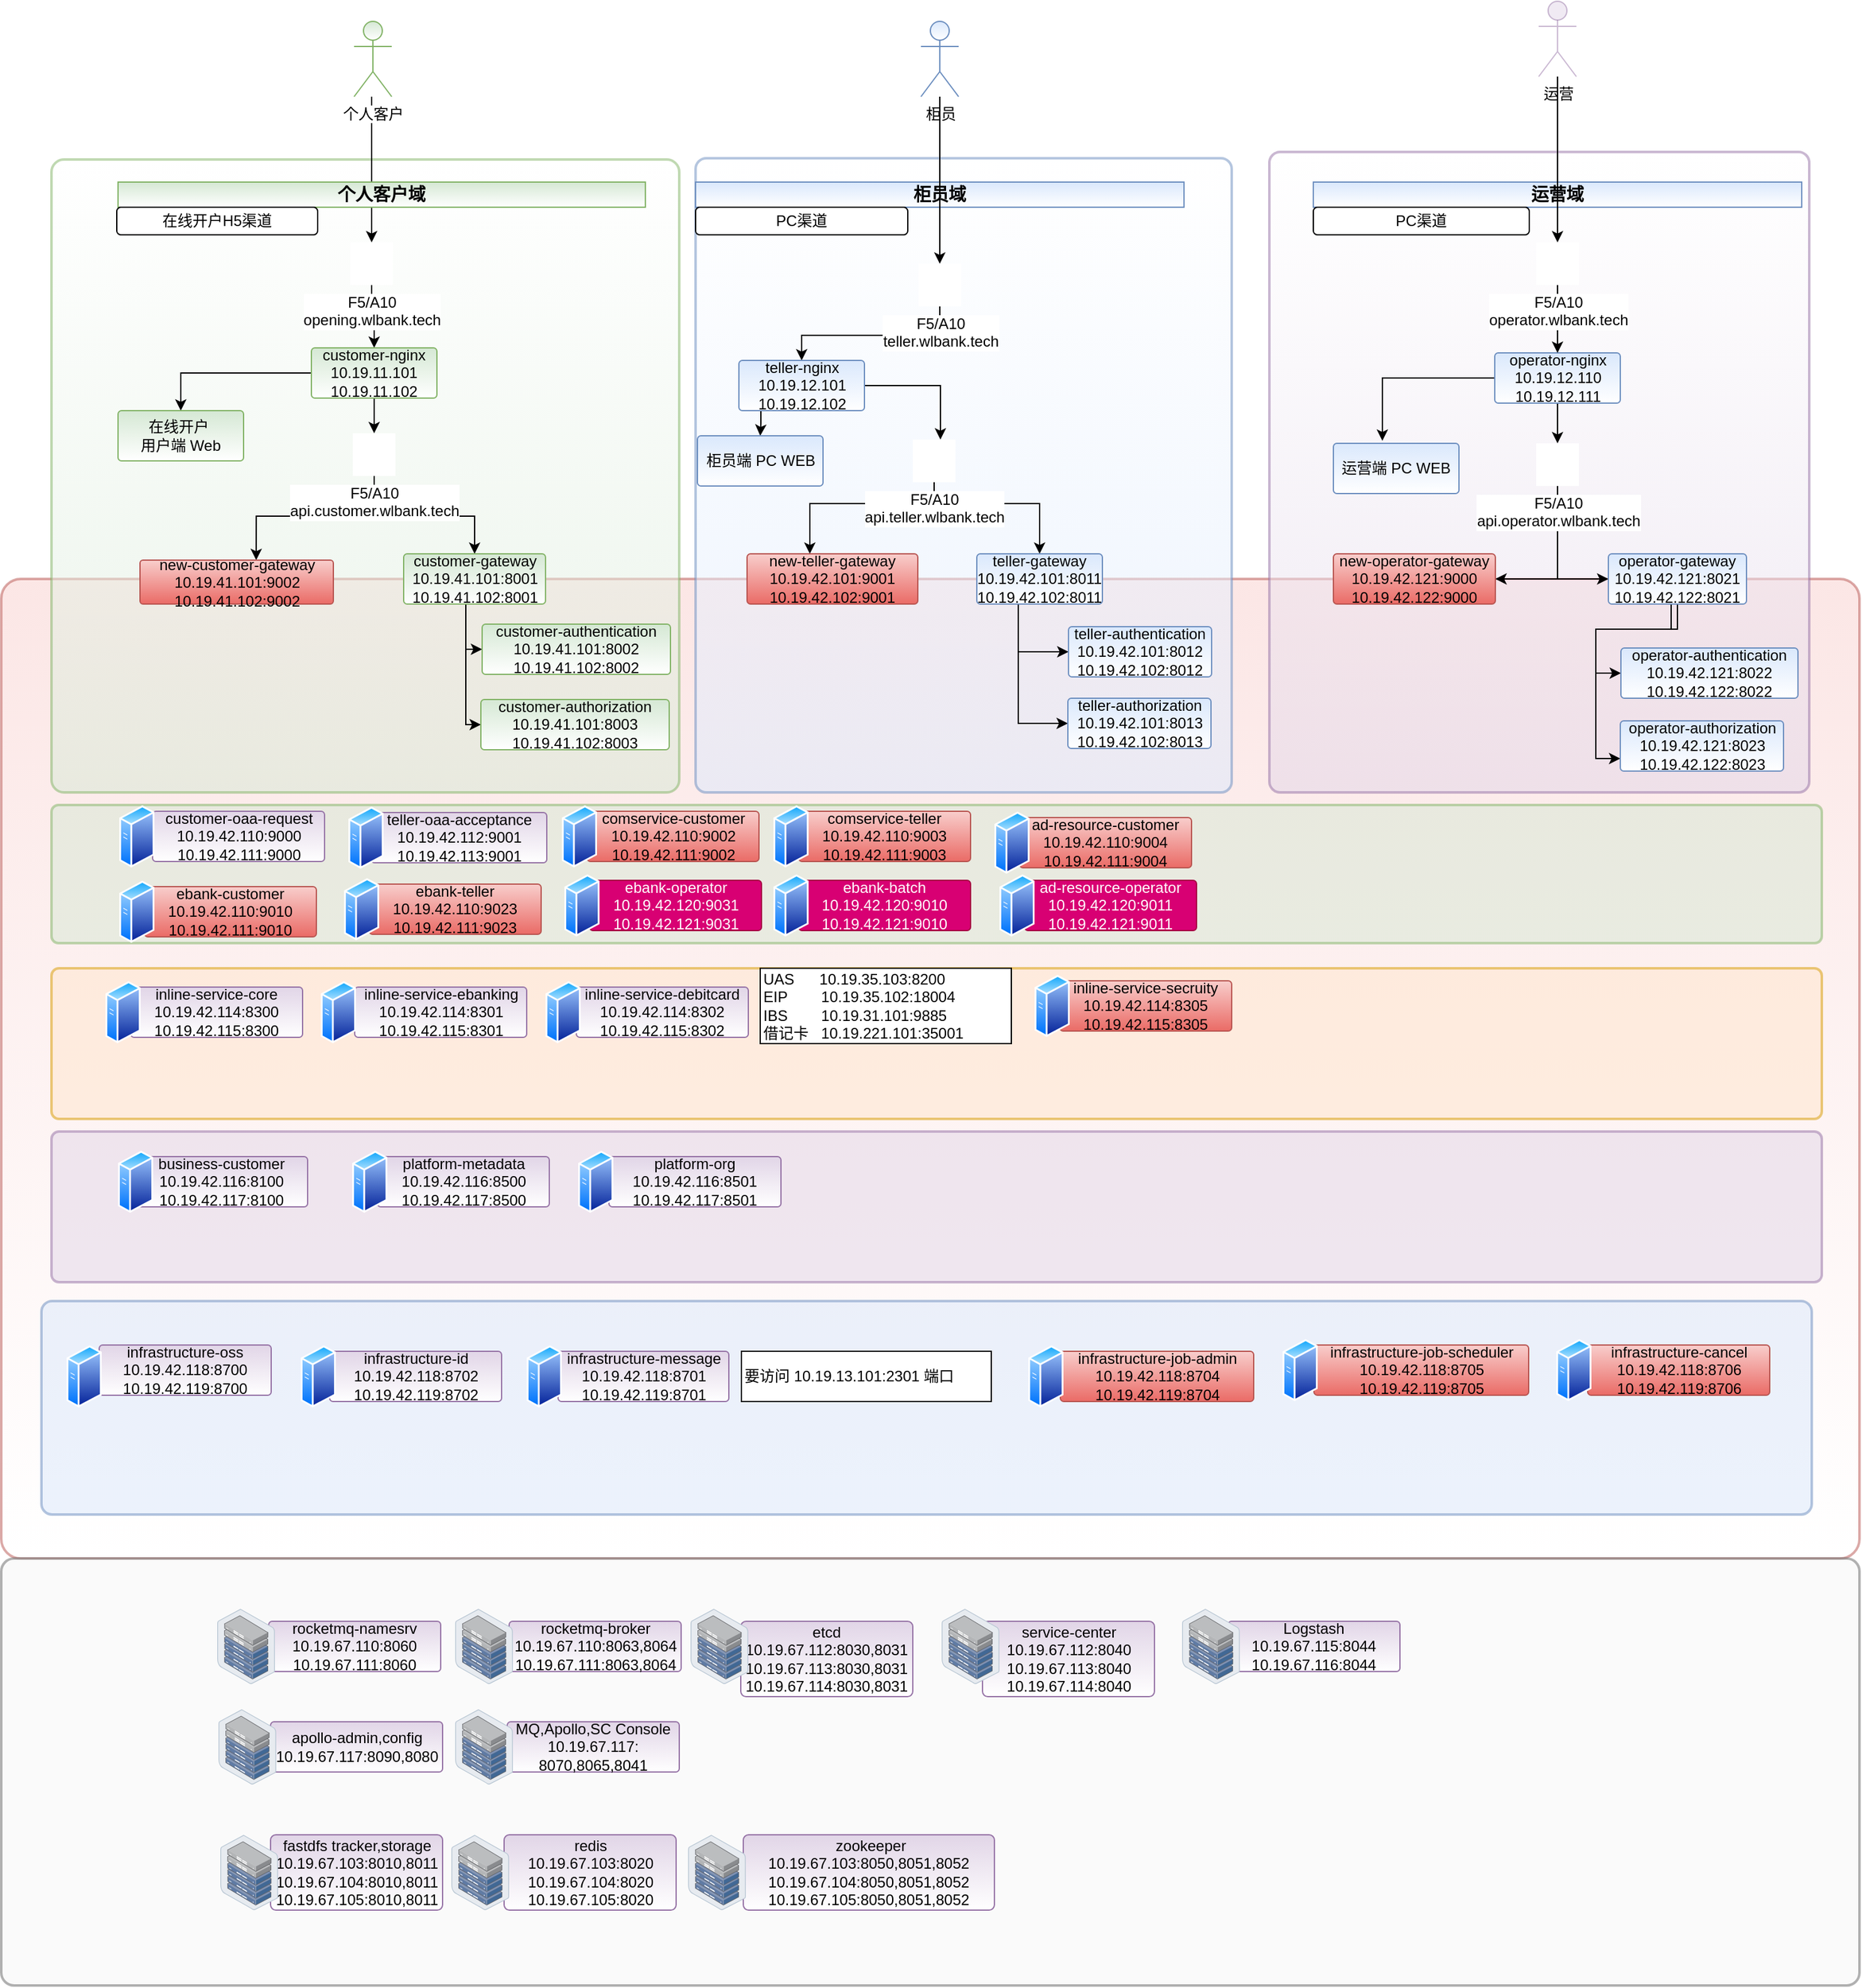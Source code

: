 <mxfile version="11.1.4" type="github"><diagram id="ruccmrXgaUldyHeP_LLs" name="UAT环境布署"><mxGraphModel dx="1600" dy="1980" grid="1" gridSize="10" guides="1" tooltips="1" connect="1" arrows="1" fold="1" page="1" pageScale="1" pageWidth="827" pageHeight="1169" math="0" shadow="0"><root><mxCell id="0"/><mxCell id="1" parent="0"/><mxCell id="ZCqlLiknViWYgW-huPug-34" value="" style="rounded=1;whiteSpace=wrap;html=1;opacity=50;align=left;arcSize=2;fillColor=#f8cecc;strokeColor=#b85450;gradientColor=#ffffff;gradientDirection=south;strokeWidth=2;" parent="1" vertex="1"><mxGeometry x="90" y="-680" width="1480" height="780" as="geometry"/></mxCell><mxCell id="ZCqlLiknViWYgW-huPug-1" value="" style="rounded=1;whiteSpace=wrap;html=1;align=left;fillColor=#d5e8d4;strokeColor=#82b366;gradientColor=#ffffff;opacity=50;gradientDirection=north;arcSize=2;strokeWidth=2;" parent="1" vertex="1"><mxGeometry x="130" y="-1014" width="500" height="504" as="geometry"/></mxCell><mxCell id="ZCqlLiknViWYgW-huPug-2" value="" style="rounded=1;whiteSpace=wrap;html=1;align=left;fillColor=#dae8fc;strokeColor=#6c8ebf;opacity=50;gradientDirection=north;gradientColor=#ffffff;arcSize=2;strokeWidth=2;" parent="1" vertex="1"><mxGeometry x="643" y="-1015" width="427" height="505" as="geometry"/></mxCell><mxCell id="ZCqlLiknViWYgW-huPug-3" value="" style="rounded=1;whiteSpace=wrap;html=1;arcSize=2;strokeWidth=2;fillColor=#e1d5e7;strokeColor=#9673a6;gradientColor=#ffffff;opacity=50;gradientDirection=north;" parent="1" vertex="1"><mxGeometry x="1100" y="-1020" width="430" height="510" as="geometry"/></mxCell><mxCell id="2eyIVGoP8OZLVBMPGgTY-23" style="edgeStyle=orthogonalEdgeStyle;rounded=0;orthogonalLoop=1;jettySize=auto;html=1;" parent="1" source="ZCqlLiknViWYgW-huPug-4" target="ZCqlLiknViWYgW-huPug-13" edge="1"><mxGeometry relative="1" as="geometry"><Array as="points"><mxPoint x="385" y="-1030"/><mxPoint x="385" y="-1030"/></Array></mxGeometry></mxCell><mxCell id="ZCqlLiknViWYgW-huPug-4" value="个人客户" style="shape=umlActor;verticalLabelPosition=bottom;labelBackgroundColor=#ffffff;verticalAlign=top;html=1;outlineConnect=0;fillColor=#d5e8d4;strokeColor=#82b366;gradientColor=#ffffff;" parent="1" vertex="1"><mxGeometry x="371" y="-1124" width="30" height="60" as="geometry"/></mxCell><mxCell id="ZCqlLiknViWYgW-huPug-5" value="柜员" style="shape=umlActor;verticalLabelPosition=bottom;labelBackgroundColor=#ffffff;verticalAlign=top;html=1;outlineConnect=0;fillColor=#dae8fc;strokeColor=#6c8ebf;gradientColor=#ffffff;" parent="1" vertex="1"><mxGeometry x="822.5" y="-1124" width="30" height="60" as="geometry"/></mxCell><mxCell id="ZCqlLiknViWYgW-huPug-6" value="运营" style="shape=umlActor;verticalLabelPosition=bottom;labelBackgroundColor=#ffffff;verticalAlign=top;html=1;outlineConnect=0;strokeWidth=1;opacity=50;fillColor=#e1d5e7;strokeColor=#9673a6;" parent="1" vertex="1"><mxGeometry x="1314.5" y="-1140" width="30" height="60" as="geometry"/></mxCell><mxCell id="ZCqlLiknViWYgW-huPug-7" value="个人客户域" style="text;html=1;strokeColor=#82b366;fillColor=#d5e8d4;align=center;verticalAlign=middle;whiteSpace=wrap;rounded=0;fontStyle=1;fontSize=14;gradientColor=#ffffff;" parent="1" vertex="1"><mxGeometry x="183" y="-996" width="420" height="20" as="geometry"/></mxCell><mxCell id="ZCqlLiknViWYgW-huPug-8" value="柜员域" style="text;html=1;strokeColor=#6c8ebf;fillColor=#dae8fc;align=center;verticalAlign=middle;whiteSpace=wrap;rounded=0;fontStyle=1;fontSize=14;gradientColor=#ffffff;" parent="1" vertex="1"><mxGeometry x="643" y="-996" width="389" height="20" as="geometry"/></mxCell><mxCell id="ZCqlLiknViWYgW-huPug-9" value="运营域" style="text;html=1;strokeColor=#6c8ebf;fillColor=#dae8fc;align=center;verticalAlign=middle;whiteSpace=wrap;rounded=0;fontStyle=1;fontSize=14;gradientColor=#ffffff;" parent="1" vertex="1"><mxGeometry x="1135" y="-996" width="389" height="20" as="geometry"/></mxCell><mxCell id="ZCqlLiknViWYgW-huPug-10" value="&lt;span&gt;在线开户H5渠道&lt;/span&gt;" style="rounded=1;whiteSpace=wrap;html=1;" parent="1" vertex="1"><mxGeometry x="182" y="-976" width="160" height="22" as="geometry"/></mxCell><mxCell id="ZCqlLiknViWYgW-huPug-11" value="&lt;span&gt;PC渠道&lt;/span&gt;&lt;br&gt;" style="rounded=1;whiteSpace=wrap;html=1;" parent="1" vertex="1"><mxGeometry x="643" y="-976" width="169" height="22" as="geometry"/></mxCell><mxCell id="ZCqlLiknViWYgW-huPug-12" value="&lt;span&gt;PC渠道&lt;/span&gt;&lt;br&gt;" style="rounded=1;whiteSpace=wrap;html=1;" parent="1" vertex="1"><mxGeometry x="1135" y="-976" width="172" height="22" as="geometry"/></mxCell><mxCell id="2eyIVGoP8OZLVBMPGgTY-17" style="edgeStyle=orthogonalEdgeStyle;rounded=0;orthogonalLoop=1;jettySize=auto;html=1;entryX=0.5;entryY=0;entryDx=0;entryDy=0;" parent="1" source="ZCqlLiknViWYgW-huPug-13" target="ZCqlLiknViWYgW-huPug-14" edge="1"><mxGeometry relative="1" as="geometry"/></mxCell><mxCell id="ZCqlLiknViWYgW-huPug-13" value="F5/A10&lt;br&gt;opening.wlbank.tech&lt;br&gt;" style="shape=image;html=1;verticalAlign=top;verticalLabelPosition=bottom;labelBackgroundColor=#ffffff;imageAspect=0;aspect=fixed;image=https://cdn1.iconfinder.com/data/icons/web-and-mobile-in-square/100/WebInSquare_1.5EXTENDED-19-128.png;rounded=1;gradientColor=#ffffff;align=center;imageBackground=#ffffff;" parent="1" vertex="1"><mxGeometry x="368" y="-948" width="34" height="34" as="geometry"/></mxCell><mxCell id="2eyIVGoP8OZLVBMPGgTY-18" style="edgeStyle=orthogonalEdgeStyle;rounded=0;orthogonalLoop=1;jettySize=auto;html=1;" parent="1" source="ZCqlLiknViWYgW-huPug-14" target="ZCqlLiknViWYgW-huPug-16" edge="1"><mxGeometry relative="1" as="geometry"/></mxCell><mxCell id="2eyIVGoP8OZLVBMPGgTY-21" style="edgeStyle=orthogonalEdgeStyle;rounded=0;orthogonalLoop=1;jettySize=auto;html=1;" parent="1" source="ZCqlLiknViWYgW-huPug-14" target="ZCqlLiknViWYgW-huPug-15" edge="1"><mxGeometry relative="1" as="geometry"/></mxCell><mxCell id="ZCqlLiknViWYgW-huPug-14" value="&lt;span&gt;customer-nginx&lt;/span&gt;&lt;br&gt;&lt;span&gt;10.19.11.101&lt;br&gt;&lt;/span&gt;&lt;span&gt;10.19.11.102&lt;/span&gt;&lt;br&gt;" style="rounded=1;whiteSpace=wrap;html=1;arcSize=7;fillColor=#d5e8d4;strokeColor=#82b366;gradientColor=#ffffff;" parent="1" vertex="1"><mxGeometry x="337" y="-864" width="100" height="40" as="geometry"/></mxCell><mxCell id="ZCqlLiknViWYgW-huPug-15" value="在线开户&amp;nbsp;&lt;br&gt;用户端 Web" style="rounded=1;whiteSpace=wrap;html=1;arcSize=7;fillColor=#d5e8d4;strokeColor=#82b366;gradientColor=#ffffff;" parent="1" vertex="1"><mxGeometry x="183" y="-814" width="100" height="40" as="geometry"/></mxCell><mxCell id="2eyIVGoP8OZLVBMPGgTY-27" style="edgeStyle=orthogonalEdgeStyle;rounded=0;orthogonalLoop=1;jettySize=auto;html=1;entryX=0.601;entryY=0;entryDx=0;entryDy=0;entryPerimeter=0;" parent="1" source="ZCqlLiknViWYgW-huPug-16" target="2eyIVGoP8OZLVBMPGgTY-2" edge="1"><mxGeometry relative="1" as="geometry"><Array as="points"><mxPoint x="387" y="-730"/><mxPoint x="293" y="-730"/></Array></mxGeometry></mxCell><mxCell id="2eyIVGoP8OZLVBMPGgTY-28" style="edgeStyle=orthogonalEdgeStyle;rounded=0;orthogonalLoop=1;jettySize=auto;html=1;entryX=0.5;entryY=0;entryDx=0;entryDy=0;" parent="1" source="ZCqlLiknViWYgW-huPug-16" target="ZCqlLiknViWYgW-huPug-17" edge="1"><mxGeometry relative="1" as="geometry"><Array as="points"><mxPoint x="387" y="-730"/><mxPoint x="467" y="-730"/></Array></mxGeometry></mxCell><mxCell id="ZCqlLiknViWYgW-huPug-16" value="F5/A10&lt;br&gt;api.customer.wlbank.tech&lt;br&gt;" style="shape=image;html=1;verticalAlign=top;verticalLabelPosition=bottom;labelBackgroundColor=#ffffff;imageAspect=0;aspect=fixed;image=https://cdn1.iconfinder.com/data/icons/web-and-mobile-in-square/100/WebInSquare_1.5EXTENDED-19-128.png;rounded=1;gradientColor=#ffffff;align=center;imageBackground=#ffffff;" parent="1" vertex="1"><mxGeometry x="370" y="-796" width="34" height="34" as="geometry"/></mxCell><mxCell id="ZCqlLiknViWYgW-huPug-43" style="edgeStyle=orthogonalEdgeStyle;rounded=0;orthogonalLoop=1;jettySize=auto;html=1;entryX=0;entryY=0.5;entryDx=0;entryDy=0;" parent="1" source="ZCqlLiknViWYgW-huPug-17" target="ZCqlLiknViWYgW-huPug-18" edge="1"><mxGeometry relative="1" as="geometry"><Array as="points"><mxPoint x="460" y="-595"/><mxPoint x="460" y="-624"/></Array></mxGeometry></mxCell><mxCell id="ZCqlLiknViWYgW-huPug-44" style="edgeStyle=orthogonalEdgeStyle;rounded=0;orthogonalLoop=1;jettySize=auto;html=1;entryX=0;entryY=0.5;entryDx=0;entryDy=0;" parent="1" source="ZCqlLiknViWYgW-huPug-17" target="ZCqlLiknViWYgW-huPug-19" edge="1"><mxGeometry relative="1" as="geometry"><Array as="points"><mxPoint x="460" y="-595"/><mxPoint x="460" y="-564"/></Array></mxGeometry></mxCell><mxCell id="ZCqlLiknViWYgW-huPug-17" value="&lt;span&gt;customer-gateway&lt;/span&gt;&lt;br&gt;&lt;span&gt;10.19.41.101:8001&lt;br&gt;&lt;/span&gt;&lt;span&gt;10.19.41.102:8001&lt;/span&gt;&lt;br&gt;" style="rounded=1;whiteSpace=wrap;html=1;arcSize=7;fillColor=#d5e8d4;strokeColor=#82b366;gradientColor=#ffffff;" parent="1" vertex="1"><mxGeometry x="410.5" y="-700" width="113" height="40" as="geometry"/></mxCell><mxCell id="ZCqlLiknViWYgW-huPug-18" value="&lt;span&gt;customer&lt;/span&gt;&lt;span&gt;-authentication&lt;/span&gt;&lt;br&gt;10.19.41.101:8002&lt;br&gt;10.19.41.102:8002&lt;br&gt;" style="rounded=1;whiteSpace=wrap;html=1;arcSize=7;fillColor=#d5e8d4;strokeColor=#82b366;gradientColor=#ffffff;" parent="1" vertex="1"><mxGeometry x="473" y="-644" width="150" height="40" as="geometry"/></mxCell><mxCell id="ZCqlLiknViWYgW-huPug-19" value="customer-&lt;span&gt;authorization&lt;/span&gt;&lt;br&gt;10.19.41.101:8003&lt;br&gt;10.19.41.102:8003&lt;br&gt;" style="rounded=1;whiteSpace=wrap;html=1;arcSize=7;fillColor=#d5e8d4;strokeColor=#82b366;gradientColor=#ffffff;" parent="1" vertex="1"><mxGeometry x="472" y="-584" width="150" height="40" as="geometry"/></mxCell><mxCell id="ZCqlLiknViWYgW-huPug-36" style="edgeStyle=orthogonalEdgeStyle;rounded=0;orthogonalLoop=1;jettySize=auto;html=1;entryX=0.5;entryY=0;entryDx=0;entryDy=0;" parent="1" source="ZCqlLiknViWYgW-huPug-20" target="ZCqlLiknViWYgW-huPug-21" edge="1"><mxGeometry relative="1" as="geometry"><Array as="points"><mxPoint x="838" y="-874"/><mxPoint x="728" y="-874"/></Array></mxGeometry></mxCell><mxCell id="ZCqlLiknViWYgW-huPug-20" value="F5/A10&lt;br&gt;teller.wlbank.tech&lt;br&gt;" style="shape=image;html=1;verticalAlign=top;verticalLabelPosition=bottom;labelBackgroundColor=#ffffff;imageAspect=0;aspect=fixed;image=https://cdn1.iconfinder.com/data/icons/web-and-mobile-in-square/100/WebInSquare_1.5EXTENDED-19-128.png;rounded=1;gradientColor=#ffffff;align=center;imageBackground=#ffffff;" parent="1" vertex="1"><mxGeometry x="820.5" y="-931" width="34" height="34" as="geometry"/></mxCell><mxCell id="ZCqlLiknViWYgW-huPug-39" style="edgeStyle=orthogonalEdgeStyle;rounded=0;orthogonalLoop=1;jettySize=auto;html=1;entryX=0.5;entryY=0;entryDx=0;entryDy=0;" parent="1" source="ZCqlLiknViWYgW-huPug-21" target="ZCqlLiknViWYgW-huPug-22" edge="1"><mxGeometry relative="1" as="geometry"><Array as="points"><mxPoint x="695" y="-804"/><mxPoint x="695" y="-804"/></Array></mxGeometry></mxCell><mxCell id="ZCqlLiknViWYgW-huPug-45" style="edgeStyle=orthogonalEdgeStyle;rounded=0;orthogonalLoop=1;jettySize=auto;html=1;" parent="1" source="ZCqlLiknViWYgW-huPug-21" target="ZCqlLiknViWYgW-huPug-23" edge="1"><mxGeometry relative="1" as="geometry"><Array as="points"><mxPoint x="838" y="-834"/></Array></mxGeometry></mxCell><mxCell id="ZCqlLiknViWYgW-huPug-21" value="&lt;span&gt;teller-nginx&lt;/span&gt;&lt;br&gt;&lt;span&gt;10.19.12.101&lt;br&gt;&lt;/span&gt;&lt;span&gt;10.19.12.102&lt;/span&gt;&lt;br&gt;" style="rounded=1;whiteSpace=wrap;html=1;arcSize=7;fillColor=#dae8fc;strokeColor=#6c8ebf;gradientColor=#ffffff;" parent="1" vertex="1"><mxGeometry x="677.5" y="-854" width="100" height="40" as="geometry"/></mxCell><mxCell id="ZCqlLiknViWYgW-huPug-22" value="柜员端 PC WEB" style="rounded=1;whiteSpace=wrap;html=1;arcSize=7;fillColor=#dae8fc;strokeColor=#6c8ebf;gradientColor=#ffffff;" parent="1" vertex="1"><mxGeometry x="644.5" y="-794" width="100" height="40" as="geometry"/></mxCell><mxCell id="ZCqlLiknViWYgW-huPug-46" style="edgeStyle=orthogonalEdgeStyle;rounded=0;orthogonalLoop=1;jettySize=auto;html=1;entryX=0.5;entryY=0;entryDx=0;entryDy=0;" parent="1" source="ZCqlLiknViWYgW-huPug-23" target="ZCqlLiknViWYgW-huPug-24" edge="1"><mxGeometry relative="1" as="geometry"><Array as="points"><mxPoint x="833" y="-740"/><mxPoint x="917" y="-740"/></Array></mxGeometry></mxCell><mxCell id="2eyIVGoP8OZLVBMPGgTY-26" style="edgeStyle=orthogonalEdgeStyle;rounded=0;orthogonalLoop=1;jettySize=auto;html=1;" parent="1" source="ZCqlLiknViWYgW-huPug-23" target="2eyIVGoP8OZLVBMPGgTY-25" edge="1"><mxGeometry relative="1" as="geometry"><Array as="points"><mxPoint x="833" y="-740"/><mxPoint x="734" y="-740"/></Array></mxGeometry></mxCell><mxCell id="ZCqlLiknViWYgW-huPug-23" value="F5/A10&lt;br&gt;api.teller.wlbank.tech&lt;br&gt;" style="shape=image;html=1;verticalAlign=top;verticalLabelPosition=bottom;labelBackgroundColor=#ffffff;imageAspect=0;aspect=fixed;image=https://cdn1.iconfinder.com/data/icons/web-and-mobile-in-square/100/WebInSquare_1.5EXTENDED-19-128.png;rounded=1;gradientColor=#ffffff;align=center;imageBackground=#ffffff;" parent="1" vertex="1"><mxGeometry x="816" y="-791" width="34" height="34" as="geometry"/></mxCell><mxCell id="ZCqlLiknViWYgW-huPug-47" style="edgeStyle=orthogonalEdgeStyle;rounded=0;orthogonalLoop=1;jettySize=auto;html=1;entryX=0;entryY=0.5;entryDx=0;entryDy=0;" parent="1" source="ZCqlLiknViWYgW-huPug-24" target="ZCqlLiknViWYgW-huPug-25" edge="1"><mxGeometry relative="1" as="geometry"><Array as="points"><mxPoint x="900" y="-594"/><mxPoint x="900" y="-624"/></Array></mxGeometry></mxCell><mxCell id="ZCqlLiknViWYgW-huPug-48" style="edgeStyle=orthogonalEdgeStyle;rounded=0;orthogonalLoop=1;jettySize=auto;html=1;entryX=0;entryY=0.5;entryDx=0;entryDy=0;" parent="1" source="ZCqlLiknViWYgW-huPug-24" target="ZCqlLiknViWYgW-huPug-26" edge="1"><mxGeometry relative="1" as="geometry"><Array as="points"><mxPoint x="900" y="-594"/><mxPoint x="900" y="-564"/></Array></mxGeometry></mxCell><mxCell id="ZCqlLiknViWYgW-huPug-24" value="&lt;span&gt;teller-gateway&lt;/span&gt;&lt;br&gt;&lt;span&gt;10.19.42.101:8011&lt;br&gt;&lt;/span&gt;10.19.42.102:8011&lt;br&gt;" style="rounded=1;whiteSpace=wrap;html=1;arcSize=7;fillColor=#dae8fc;strokeColor=#6c8ebf;gradientColor=#ffffff;" parent="1" vertex="1"><mxGeometry x="867" y="-700" width="100" height="40" as="geometry"/></mxCell><mxCell id="ZCqlLiknViWYgW-huPug-25" value="teller-authentication&lt;br&gt;10.19.42.101:8012&lt;br&gt;10.19.42.102:8012&lt;br&gt;" style="rounded=1;whiteSpace=wrap;html=1;arcSize=7;fillColor=#dae8fc;strokeColor=#6c8ebf;gradientColor=#ffffff;" parent="1" vertex="1"><mxGeometry x="940" y="-642" width="114" height="40" as="geometry"/></mxCell><mxCell id="ZCqlLiknViWYgW-huPug-26" value="teller-authorization&lt;br&gt;10.19.42.101:8013&lt;br&gt;10.19.42.102:8013&lt;br&gt;" style="rounded=1;whiteSpace=wrap;html=1;arcSize=7;fillColor=#dae8fc;strokeColor=#6c8ebf;gradientColor=#ffffff;" parent="1" vertex="1"><mxGeometry x="939.5" y="-585" width="114" height="40" as="geometry"/></mxCell><mxCell id="2eyIVGoP8OZLVBMPGgTY-14" style="edgeStyle=orthogonalEdgeStyle;rounded=0;orthogonalLoop=1;jettySize=auto;html=1;" parent="1" source="ZCqlLiknViWYgW-huPug-27" target="ZCqlLiknViWYgW-huPug-31" edge="1"><mxGeometry relative="1" as="geometry"><Array as="points"><mxPoint x="1330" y="-680"/></Array></mxGeometry></mxCell><mxCell id="2eyIVGoP8OZLVBMPGgTY-16" style="edgeStyle=orthogonalEdgeStyle;rounded=0;orthogonalLoop=1;jettySize=auto;html=1;entryX=1;entryY=0.5;entryDx=0;entryDy=0;" parent="1" source="ZCqlLiknViWYgW-huPug-27" target="2eyIVGoP8OZLVBMPGgTY-15" edge="1"><mxGeometry relative="1" as="geometry"><Array as="points"><mxPoint x="1330" y="-680"/></Array></mxGeometry></mxCell><mxCell id="ZCqlLiknViWYgW-huPug-27" value="F5/A10&lt;br&gt;api.operator.wlbank.tech&lt;br&gt;" style="shape=image;html=1;verticalAlign=top;verticalLabelPosition=bottom;labelBackgroundColor=#ffffff;imageAspect=0;aspect=fixed;image=https://cdn1.iconfinder.com/data/icons/web-and-mobile-in-square/100/WebInSquare_1.5EXTENDED-19-128.png;rounded=1;gradientColor=#ffffff;align=center;imageBackground=#ffffff;" parent="1" vertex="1"><mxGeometry x="1312.5" y="-788" width="34" height="34" as="geometry"/></mxCell><mxCell id="2eyIVGoP8OZLVBMPGgTY-7" style="edgeStyle=orthogonalEdgeStyle;rounded=0;orthogonalLoop=1;jettySize=auto;html=1;" parent="1" source="ZCqlLiknViWYgW-huPug-28" target="ZCqlLiknViWYgW-huPug-27" edge="1"><mxGeometry relative="1" as="geometry"/></mxCell><mxCell id="2eyIVGoP8OZLVBMPGgTY-9" style="edgeStyle=orthogonalEdgeStyle;rounded=0;orthogonalLoop=1;jettySize=auto;html=1;entryX=0.39;entryY=-0.05;entryDx=0;entryDy=0;entryPerimeter=0;" parent="1" source="ZCqlLiknViWYgW-huPug-28" target="ZCqlLiknViWYgW-huPug-30" edge="1"><mxGeometry relative="1" as="geometry"/></mxCell><mxCell id="ZCqlLiknViWYgW-huPug-28" value="&lt;span&gt;operator-nginx&lt;/span&gt;&lt;br&gt;&lt;span&gt;10.19.12.110&lt;br&gt;&lt;/span&gt;&lt;span&gt;10.19.12.111&lt;/span&gt;&lt;br&gt;" style="rounded=1;whiteSpace=wrap;html=1;arcSize=7;fillColor=#dae8fc;strokeColor=#6c8ebf;gradientColor=#ffffff;" parent="1" vertex="1"><mxGeometry x="1279.5" y="-860" width="100" height="40" as="geometry"/></mxCell><mxCell id="2eyIVGoP8OZLVBMPGgTY-6" style="edgeStyle=orthogonalEdgeStyle;rounded=0;orthogonalLoop=1;jettySize=auto;html=1;entryX=0.5;entryY=0;entryDx=0;entryDy=0;" parent="1" source="ZCqlLiknViWYgW-huPug-29" target="ZCqlLiknViWYgW-huPug-28" edge="1"><mxGeometry relative="1" as="geometry"/></mxCell><mxCell id="ZCqlLiknViWYgW-huPug-29" value="F5/A10&lt;br&gt;operator.wlbank.tech&lt;br&gt;" style="shape=image;html=1;verticalAlign=top;verticalLabelPosition=bottom;labelBackgroundColor=#ffffff;imageAspect=0;aspect=fixed;image=https://cdn1.iconfinder.com/data/icons/web-and-mobile-in-square/100/WebInSquare_1.5EXTENDED-19-128.png;rounded=1;gradientColor=#ffffff;align=center;imageBackground=#ffffff;" parent="1" vertex="1"><mxGeometry x="1312.5" y="-948" width="34" height="34" as="geometry"/></mxCell><mxCell id="ZCqlLiknViWYgW-huPug-30" value="运营端 PC&amp;nbsp;WEB" style="rounded=1;whiteSpace=wrap;html=1;arcSize=7;fillColor=#dae8fc;strokeColor=#6c8ebf;gradientColor=#ffffff;" parent="1" vertex="1"><mxGeometry x="1151" y="-788" width="100" height="40" as="geometry"/></mxCell><mxCell id="2eyIVGoP8OZLVBMPGgTY-11" style="edgeStyle=orthogonalEdgeStyle;rounded=0;orthogonalLoop=1;jettySize=auto;html=1;entryX=0;entryY=0.5;entryDx=0;entryDy=0;" parent="1" source="ZCqlLiknViWYgW-huPug-31" target="ZCqlLiknViWYgW-huPug-32" edge="1"><mxGeometry relative="1" as="geometry"/></mxCell><mxCell id="2eyIVGoP8OZLVBMPGgTY-12" style="edgeStyle=orthogonalEdgeStyle;rounded=0;orthogonalLoop=1;jettySize=auto;html=1;entryX=0;entryY=0.75;entryDx=0;entryDy=0;" parent="1" source="ZCqlLiknViWYgW-huPug-31" target="ZCqlLiknViWYgW-huPug-33" edge="1"><mxGeometry relative="1" as="geometry"><Array as="points"><mxPoint x="1420" y="-640"/><mxPoint x="1360" y="-640"/><mxPoint x="1360" y="-537"/></Array></mxGeometry></mxCell><mxCell id="ZCqlLiknViWYgW-huPug-31" value="&lt;span&gt;operator-gateway&lt;/span&gt;&lt;br&gt;&lt;span&gt;10.19.42.121:8021&lt;br&gt;&lt;/span&gt;10.19.42.122:8021&lt;br&gt;" style="rounded=1;whiteSpace=wrap;html=1;arcSize=7;fillColor=#dae8fc;strokeColor=#6c8ebf;gradientColor=#ffffff;" parent="1" vertex="1"><mxGeometry x="1370" y="-700" width="110" height="40" as="geometry"/></mxCell><mxCell id="ZCqlLiknViWYgW-huPug-32" value="operator-&lt;span&gt;authentication&lt;/span&gt;&lt;br&gt;10.19.42.121:8022&lt;br&gt;10.19.42.122:8022" style="rounded=1;whiteSpace=wrap;html=1;arcSize=7;fillColor=#dae8fc;strokeColor=#6c8ebf;gradientColor=#ffffff;" parent="1" vertex="1"><mxGeometry x="1380" y="-625" width="141" height="40" as="geometry"/></mxCell><mxCell id="ZCqlLiknViWYgW-huPug-33" value="operator-authorization&lt;br&gt;10.19.42.121:8023&lt;br&gt;10.19.42.122:8023" style="rounded=1;whiteSpace=wrap;html=1;arcSize=7;fillColor=#dae8fc;strokeColor=#6c8ebf;gradientColor=#ffffff;" parent="1" vertex="1"><mxGeometry x="1379.5" y="-567" width="130" height="40" as="geometry"/></mxCell><mxCell id="ZCqlLiknViWYgW-huPug-55" style="edgeStyle=orthogonalEdgeStyle;rounded=0;orthogonalLoop=1;jettySize=auto;html=1;entryX=0.5;entryY=0;entryDx=0;entryDy=0;" parent="1" source="ZCqlLiknViWYgW-huPug-5" target="ZCqlLiknViWYgW-huPug-20" edge="1"><mxGeometry relative="1" as="geometry"/></mxCell><mxCell id="ZCqlLiknViWYgW-huPug-57" style="edgeStyle=orthogonalEdgeStyle;rounded=0;orthogonalLoop=1;jettySize=auto;html=1;entryX=0.5;entryY=0;entryDx=0;entryDy=0;" parent="1" source="ZCqlLiknViWYgW-huPug-6" target="ZCqlLiknViWYgW-huPug-29" edge="1"><mxGeometry relative="1" as="geometry"/></mxCell><mxCell id="ZCqlLiknViWYgW-huPug-59" value="" style="rounded=1;whiteSpace=wrap;html=1;arcSize=5;fillColor=#d5e8d4;strokeColor=#82b366;opacity=50;strokeWidth=2;" parent="1" vertex="1"><mxGeometry x="130" y="-500" width="1410" height="110" as="geometry"/></mxCell><mxCell id="ZCqlLiknViWYgW-huPug-60" value="" style="rounded=1;whiteSpace=wrap;html=1;arcSize=5;fillColor=#ffe6cc;strokeColor=#d79b00;opacity=50;strokeWidth=2;" parent="1" vertex="1"><mxGeometry x="130" y="-370" width="1410" height="120" as="geometry"/></mxCell><mxCell id="ZCqlLiknViWYgW-huPug-61" value="" style="rounded=1;whiteSpace=wrap;html=1;arcSize=5;fillColor=#e1d5e7;strokeColor=#9673a6;opacity=50;strokeWidth=2;" parent="1" vertex="1"><mxGeometry x="130" y="-240" width="1410" height="120" as="geometry"/></mxCell><mxCell id="ZCqlLiknViWYgW-huPug-62" value="&lt;span&gt;customer-oaa-request&lt;/span&gt;&lt;br&gt;&lt;span&gt;10.19.42.110:9000&lt;br&gt;&lt;/span&gt;10.19.42.111:9000&lt;br&gt;" style="rounded=1;whiteSpace=wrap;html=1;arcSize=7;fillColor=#e1d5e7;strokeColor=#9673a6;gradientColor=#ffffff;" parent="1" vertex="1"><mxGeometry x="210.5" y="-495" width="137" height="40" as="geometry"/></mxCell><mxCell id="ZCqlLiknViWYgW-huPug-63" value="&lt;span&gt;teller-oaa-acceptance&lt;/span&gt;&lt;br&gt;&lt;span&gt;10.19.42.112:9001&lt;br&gt;&lt;/span&gt;10.19.42.113:9001&lt;br&gt;" style="rounded=1;whiteSpace=wrap;html=1;arcSize=7;fillColor=#e1d5e7;strokeColor=#9673a6;gradientColor=#ffffff;" parent="1" vertex="1"><mxGeometry x="384.5" y="-494" width="140" height="40" as="geometry"/></mxCell><mxCell id="ZCqlLiknViWYgW-huPug-64" value="&lt;span&gt;inline-service-core&lt;/span&gt;&lt;br&gt;&lt;span&gt;10.19.42.114&lt;/span&gt;&lt;span&gt;:8300&lt;br&gt;&lt;/span&gt;&lt;span&gt;10.19.42.115&lt;/span&gt;:8300&lt;br&gt;" style="rounded=1;whiteSpace=wrap;html=1;arcSize=7;fillColor=#e1d5e7;strokeColor=#9673a6;gradientColor=#ffffff;" parent="1" vertex="1"><mxGeometry x="193" y="-355" width="137" height="40" as="geometry"/></mxCell><mxCell id="ZCqlLiknViWYgW-huPug-65" value="&lt;span&gt;inline-service-&lt;/span&gt;&lt;span&gt;ebanking&lt;/span&gt;&lt;br&gt;&lt;span&gt;10.19.42.114&lt;/span&gt;&lt;span&gt;:8301&lt;br&gt;&lt;/span&gt;&lt;span&gt;10.19.42.115&lt;/span&gt;:8301&lt;br&gt;" style="rounded=1;whiteSpace=wrap;html=1;arcSize=7;fillColor=#e1d5e7;strokeColor=#9673a6;gradientColor=#ffffff;" parent="1" vertex="1"><mxGeometry x="371.5" y="-355" width="137" height="40" as="geometry"/></mxCell><mxCell id="ZCqlLiknViWYgW-huPug-66" value="&lt;span&gt;inline-service-&lt;/span&gt;&lt;span&gt;debitcard&lt;/span&gt;&lt;br&gt;&lt;span&gt;10.19.42.114&lt;/span&gt;&lt;span&gt;:8302&lt;br&gt;&lt;/span&gt;&lt;span&gt;10.19.42.115&lt;/span&gt;:8302&lt;br&gt;" style="rounded=1;whiteSpace=wrap;html=1;arcSize=7;fillColor=#e1d5e7;strokeColor=#9673a6;gradientColor=#ffffff;" parent="1" vertex="1"><mxGeometry x="548" y="-355" width="137" height="40" as="geometry"/></mxCell><mxCell id="ZCqlLiknViWYgW-huPug-67" value="&lt;span&gt;business-customer&lt;/span&gt;&lt;br&gt;&lt;span&gt;10.19.42.116&lt;/span&gt;&lt;span&gt;:8100&lt;br&gt;&lt;/span&gt;&lt;span&gt;10.19.42.117&lt;/span&gt;:8100&lt;br&gt;" style="rounded=1;whiteSpace=wrap;html=1;arcSize=7;fillColor=#e1d5e7;strokeColor=#9673a6;gradientColor=#ffffff;" parent="1" vertex="1"><mxGeometry x="197" y="-220" width="137" height="40" as="geometry"/></mxCell><mxCell id="ZCqlLiknViWYgW-huPug-70" value="&lt;span&gt;platform-&lt;/span&gt;&lt;span&gt;metadata&lt;/span&gt;&lt;br&gt;&lt;span&gt;10.19.42.116&lt;/span&gt;&lt;span&gt;:8500&lt;br&gt;&lt;/span&gt;&lt;span&gt;10.19.42.117&lt;/span&gt;:8500&lt;br&gt;" style="rounded=1;whiteSpace=wrap;html=1;arcSize=7;fillColor=#e1d5e7;strokeColor=#9673a6;gradientColor=#ffffff;" parent="1" vertex="1"><mxGeometry x="389.5" y="-220" width="137" height="40" as="geometry"/></mxCell><mxCell id="ZCqlLiknViWYgW-huPug-71" value="&lt;span&gt;platform-org&lt;/span&gt;&lt;br&gt;&lt;span&gt;10.19.42.116&lt;/span&gt;&lt;span&gt;:8501&lt;br&gt;&lt;/span&gt;&lt;span&gt;10.19.42.117&lt;/span&gt;:8501&lt;br&gt;" style="rounded=1;whiteSpace=wrap;html=1;arcSize=7;fillColor=#e1d5e7;strokeColor=#9673a6;gradientColor=#ffffff;" parent="1" vertex="1"><mxGeometry x="574" y="-220" width="137" height="40" as="geometry"/></mxCell><mxCell id="ZCqlLiknViWYgW-huPug-72" value="" style="rounded=1;whiteSpace=wrap;html=1;arcSize=5;fillColor=#dae8fc;strokeColor=#6c8ebf;opacity=50;strokeWidth=2;" parent="1" vertex="1"><mxGeometry x="122" y="-105" width="1410" height="170" as="geometry"/></mxCell><mxCell id="ZCqlLiknViWYgW-huPug-73" value="&lt;span&gt;infrastructure-oss&lt;/span&gt;&lt;br&gt;&lt;span&gt;10.19.42.118&lt;/span&gt;&lt;span&gt;:8700&lt;br&gt;&lt;/span&gt;&lt;span&gt;10.19.42.119&lt;/span&gt;:8700&lt;br&gt;" style="rounded=1;whiteSpace=wrap;html=1;arcSize=7;fillColor=#e1d5e7;strokeColor=#9673a6;gradientColor=#ffffff;" parent="1" vertex="1"><mxGeometry x="168" y="-70" width="137" height="40" as="geometry"/></mxCell><mxCell id="ZCqlLiknViWYgW-huPug-74" value="&lt;span&gt;infrastructure-&lt;/span&gt;&lt;span&gt;message&lt;/span&gt;&lt;br&gt;&lt;span&gt;10.19.42.118&lt;/span&gt;&lt;span&gt;:8701&lt;br&gt;&lt;/span&gt;&lt;span&gt;10.19.42.119&lt;/span&gt;:8701&lt;br&gt;" style="rounded=1;whiteSpace=wrap;html=1;arcSize=7;fillColor=#e1d5e7;strokeColor=#9673a6;gradientColor=#ffffff;" parent="1" vertex="1"><mxGeometry x="533.5" y="-65" width="136" height="40" as="geometry"/></mxCell><mxCell id="ZCqlLiknViWYgW-huPug-75" value="&lt;span&gt;infrastructure-id&lt;/span&gt;&lt;br&gt;&lt;span&gt;10.19.42.118&lt;/span&gt;&lt;span&gt;:8702&lt;br&gt;&lt;/span&gt;&lt;span&gt;10.19.42.119&lt;/span&gt;:8702&lt;br&gt;" style="rounded=1;whiteSpace=wrap;html=1;arcSize=7;fillColor=#e1d5e7;strokeColor=#9673a6;gradientColor=#ffffff;" parent="1" vertex="1"><mxGeometry x="351.5" y="-65" width="137" height="40" as="geometry"/></mxCell><mxCell id="ZCqlLiknViWYgW-huPug-76" value="" style="rounded=1;whiteSpace=wrap;html=1;strokeWidth=2;opacity=50;arcSize=3;fillColor=#f5f5f5;strokeColor=#666666;fontColor=#333333;" parent="1" vertex="1"><mxGeometry x="90" y="100" width="1480" height="340" as="geometry"/></mxCell><mxCell id="ZCqlLiknViWYgW-huPug-78" value="" style="aspect=fixed;perimeter=ellipsePerimeter;html=1;align=center;shadow=0;dashed=0;spacingTop=3;image;image=img/lib/active_directory/generic_server.svg;strokeWidth=2;gradientColor=#ffffff;" parent="1" vertex="1"><mxGeometry x="366.5" y="-499" width="28.0" height="50" as="geometry"/></mxCell><mxCell id="ZCqlLiknViWYgW-huPug-81" value="" style="aspect=fixed;perimeter=ellipsePerimeter;html=1;align=center;shadow=0;dashed=0;spacingTop=3;image;image=img/lib/active_directory/generic_server.svg;strokeWidth=2;gradientColor=#ffffff;" parent="1" vertex="1"><mxGeometry x="184" y="-500" width="28.0" height="50" as="geometry"/></mxCell><mxCell id="ZCqlLiknViWYgW-huPug-82" value="" style="aspect=fixed;perimeter=ellipsePerimeter;html=1;align=center;shadow=0;dashed=0;spacingTop=3;image;image=img/lib/active_directory/generic_server.svg;strokeWidth=2;gradientColor=#ffffff;" parent="1" vertex="1"><mxGeometry x="173" y="-360" width="28.0" height="50" as="geometry"/></mxCell><mxCell id="ZCqlLiknViWYgW-huPug-83" value="" style="aspect=fixed;perimeter=ellipsePerimeter;html=1;align=center;shadow=0;dashed=0;spacingTop=3;image;image=img/lib/active_directory/generic_server.svg;strokeWidth=2;gradientColor=#ffffff;" parent="1" vertex="1"><mxGeometry x="344.5" y="-360" width="28.0" height="50" as="geometry"/></mxCell><mxCell id="ZCqlLiknViWYgW-huPug-85" value="" style="aspect=fixed;perimeter=ellipsePerimeter;html=1;align=center;shadow=0;dashed=0;spacingTop=3;image;image=img/lib/active_directory/generic_server.svg;strokeWidth=2;gradientColor=#ffffff;" parent="1" vertex="1"><mxGeometry x="523.5" y="-360" width="28.0" height="50" as="geometry"/></mxCell><mxCell id="ZCqlLiknViWYgW-huPug-86" value="" style="aspect=fixed;perimeter=ellipsePerimeter;html=1;align=center;shadow=0;dashed=0;spacingTop=3;image;image=img/lib/active_directory/generic_server.svg;strokeWidth=2;gradientColor=#ffffff;" parent="1" vertex="1"><mxGeometry x="183" y="-225" width="28.0" height="50" as="geometry"/></mxCell><mxCell id="ZCqlLiknViWYgW-huPug-87" value="" style="aspect=fixed;perimeter=ellipsePerimeter;html=1;align=center;shadow=0;dashed=0;spacingTop=3;image;image=img/lib/active_directory/generic_server.svg;strokeWidth=2;gradientColor=#ffffff;" parent="1" vertex="1"><mxGeometry x="369.5" y="-225" width="28.0" height="50" as="geometry"/></mxCell><mxCell id="ZCqlLiknViWYgW-huPug-88" value="" style="aspect=fixed;perimeter=ellipsePerimeter;html=1;align=center;shadow=0;dashed=0;spacingTop=3;image;image=img/lib/active_directory/generic_server.svg;strokeWidth=2;gradientColor=#ffffff;" parent="1" vertex="1"><mxGeometry x="549.5" y="-225" width="28.0" height="50" as="geometry"/></mxCell><mxCell id="ZCqlLiknViWYgW-huPug-91" value="" style="aspect=fixed;perimeter=ellipsePerimeter;html=1;align=center;shadow=0;dashed=0;spacingTop=3;image;image=img/lib/active_directory/generic_server.svg;strokeWidth=2;gradientColor=#ffffff;" parent="1" vertex="1"><mxGeometry x="142" y="-70" width="28.0" height="50" as="geometry"/></mxCell><mxCell id="ZCqlLiknViWYgW-huPug-92" value="" style="aspect=fixed;perimeter=ellipsePerimeter;html=1;align=center;shadow=0;dashed=0;spacingTop=3;image;image=img/lib/active_directory/generic_server.svg;strokeWidth=2;gradientColor=#ffffff;" parent="1" vertex="1"><mxGeometry x="328.5" y="-70" width="28.0" height="50" as="geometry"/></mxCell><mxCell id="ZCqlLiknViWYgW-huPug-93" value="" style="aspect=fixed;perimeter=ellipsePerimeter;html=1;align=center;shadow=0;dashed=0;spacingTop=3;image;image=img/lib/active_directory/generic_server.svg;strokeWidth=2;gradientColor=#ffffff;" parent="1" vertex="1"><mxGeometry x="508.5" y="-70" width="28.0" height="50" as="geometry"/></mxCell><mxCell id="ZCqlLiknViWYgW-huPug-94" value="&lt;span&gt;rocketmq-namesrv&lt;/span&gt;&lt;br&gt;&lt;span&gt;10.19.67.110&lt;/span&gt;&lt;span&gt;:8060&lt;br&gt;&lt;/span&gt;10.19.67.111:8060&lt;br&gt;" style="rounded=1;whiteSpace=wrap;html=1;arcSize=7;fillColor=#e1d5e7;strokeColor=#9673a6;gradientColor=#ffffff;" parent="1" vertex="1"><mxGeometry x="303" y="150" width="137" height="40" as="geometry"/></mxCell><mxCell id="ZCqlLiknViWYgW-huPug-95" value="&lt;span&gt;rocketmq-broker&lt;/span&gt;&lt;br&gt;&lt;span&gt;10.19.67.110&lt;/span&gt;&lt;span&gt;:8063,8064&lt;br&gt;&lt;/span&gt;10.19.67.111:8063,8064&lt;br&gt;" style="rounded=1;whiteSpace=wrap;html=1;arcSize=7;fillColor=#e1d5e7;strokeColor=#9673a6;gradientColor=#ffffff;" parent="1" vertex="1"><mxGeometry x="494.5" y="150" width="137" height="40" as="geometry"/></mxCell><mxCell id="ZCqlLiknViWYgW-huPug-98" value="" style="points=[];aspect=fixed;html=1;align=center;shadow=0;dashed=0;image;image=img/lib/allied_telesis/storage/Datacenter_Server_Half_Rack_ToR.svg;strokeWidth=2;gradientColor=#ffffff;" parent="1" vertex="1"><mxGeometry x="262" y="140" width="46" height="60" as="geometry"/></mxCell><mxCell id="ZCqlLiknViWYgW-huPug-100" value="" style="points=[];aspect=fixed;html=1;align=center;shadow=0;dashed=0;image;image=img/lib/allied_telesis/storage/Datacenter_Server_Half_Rack_ToR.svg;strokeWidth=2;gradientColor=#ffffff;" parent="1" vertex="1"><mxGeometry x="451.5" y="140" width="46" height="60" as="geometry"/></mxCell><mxCell id="ZCqlLiknViWYgW-huPug-105" value="&lt;span&gt;etcd&lt;/span&gt;&lt;br&gt;&lt;span&gt;10.19.67.112&lt;/span&gt;&lt;span&gt;:8030,8031&lt;br&gt;&lt;/span&gt;10.19.67.113:8030,8031&lt;br&gt;10.19.67.114:8030,8031&lt;br&gt;" style="rounded=1;whiteSpace=wrap;html=1;arcSize=7;fillColor=#e1d5e7;strokeColor=#9673a6;gradientColor=#ffffff;" parent="1" vertex="1"><mxGeometry x="679" y="150" width="137" height="60" as="geometry"/></mxCell><mxCell id="ZCqlLiknViWYgW-huPug-106" value="&lt;span&gt;service-center&lt;/span&gt;&lt;br&gt;10.19.67.112:8040&lt;br&gt;10.19.67.113:8040&lt;br&gt;10.19.67.114:8040&lt;br&gt;" style="rounded=1;whiteSpace=wrap;html=1;arcSize=7;fillColor=#e1d5e7;strokeColor=#9673a6;gradientColor=#ffffff;" parent="1" vertex="1"><mxGeometry x="871.5" y="150" width="137" height="60" as="geometry"/></mxCell><mxCell id="ZCqlLiknViWYgW-huPug-107" value="" style="points=[];aspect=fixed;html=1;align=center;shadow=0;dashed=0;image;image=img/lib/allied_telesis/storage/Datacenter_Server_Half_Rack_ToR.svg;strokeWidth=2;gradientColor=#ffffff;" parent="1" vertex="1"><mxGeometry x="639" y="140" width="46" height="60" as="geometry"/></mxCell><mxCell id="ZCqlLiknViWYgW-huPug-108" value="" style="points=[];aspect=fixed;html=1;align=center;shadow=0;dashed=0;image;image=img/lib/allied_telesis/storage/Datacenter_Server_Half_Rack_ToR.svg;strokeWidth=2;gradientColor=#ffffff;" parent="1" vertex="1"><mxGeometry x="839" y="140" width="46" height="60" as="geometry"/></mxCell><mxCell id="ZCqlLiknViWYgW-huPug-109" value="&lt;span&gt;Logstash&lt;/span&gt;&lt;br&gt;&lt;span&gt;10.19.67.115:8044&lt;/span&gt;&lt;span&gt;&lt;br&gt;&lt;/span&gt;10.19.67.116:8044&lt;br&gt;" style="rounded=1;whiteSpace=wrap;html=1;arcSize=7;fillColor=#e1d5e7;strokeColor=#9673a6;gradientColor=#ffffff;" parent="1" vertex="1"><mxGeometry x="1067" y="150" width="137" height="40" as="geometry"/></mxCell><mxCell id="ZCqlLiknViWYgW-huPug-110" value="" style="points=[];aspect=fixed;html=1;align=center;shadow=0;dashed=0;image;image=img/lib/allied_telesis/storage/Datacenter_Server_Half_Rack_ToR.svg;strokeWidth=2;gradientColor=#ffffff;" parent="1" vertex="1"><mxGeometry x="1030.5" y="140" width="46" height="60" as="geometry"/></mxCell><mxCell id="ZCqlLiknViWYgW-huPug-111" value="&lt;span&gt;apollo-admin,config&lt;/span&gt;&lt;br&gt;&lt;span&gt;10.19.67.117&lt;/span&gt;&lt;span&gt;:8090,8080&lt;/span&gt;&lt;br&gt;" style="rounded=1;whiteSpace=wrap;html=1;arcSize=7;fillColor=#e1d5e7;strokeColor=#9673a6;gradientColor=#ffffff;" parent="1" vertex="1"><mxGeometry x="304.5" y="230" width="137" height="40" as="geometry"/></mxCell><mxCell id="ZCqlLiknViWYgW-huPug-112" value="" style="points=[];aspect=fixed;html=1;align=center;shadow=0;dashed=0;image;image=img/lib/allied_telesis/storage/Datacenter_Server_Half_Rack_ToR.svg;strokeWidth=2;gradientColor=#ffffff;" parent="1" vertex="1"><mxGeometry x="263" y="220" width="46" height="60" as="geometry"/></mxCell><mxCell id="ZCqlLiknViWYgW-huPug-113" value="&lt;span&gt;MQ,Apollo,SC Console&lt;/span&gt;&lt;br&gt;&lt;span&gt;10.19.67.117&lt;/span&gt;&lt;span&gt;:&lt;br&gt;8070,8065,8041&lt;/span&gt;&lt;br&gt;" style="rounded=1;whiteSpace=wrap;html=1;arcSize=7;fillColor=#e1d5e7;strokeColor=#9673a6;gradientColor=#ffffff;" parent="1" vertex="1"><mxGeometry x="493" y="230" width="137" height="40" as="geometry"/></mxCell><mxCell id="ZCqlLiknViWYgW-huPug-114" value="" style="points=[];aspect=fixed;html=1;align=center;shadow=0;dashed=0;image;image=img/lib/allied_telesis/storage/Datacenter_Server_Half_Rack_ToR.svg;strokeWidth=2;gradientColor=#ffffff;" parent="1" vertex="1"><mxGeometry x="451.5" y="220" width="46" height="60" as="geometry"/></mxCell><mxCell id="ZCqlLiknViWYgW-huPug-115" value="&lt;span&gt;fastdfs tracker,storage&lt;/span&gt;&lt;br&gt;10.19.67.103:8010,8011&lt;br&gt;10.19.67.104:8010,8011&lt;br&gt;10.19.67.105:8010,8011&lt;br&gt;" style="rounded=1;whiteSpace=wrap;html=1;arcSize=7;fillColor=#e1d5e7;strokeColor=#9673a6;gradientColor=#ffffff;" parent="1" vertex="1"><mxGeometry x="304.5" y="320" width="137" height="60" as="geometry"/></mxCell><mxCell id="ZCqlLiknViWYgW-huPug-118" value="" style="points=[];aspect=fixed;html=1;align=center;shadow=0;dashed=0;image;image=img/lib/allied_telesis/storage/Datacenter_Server_Half_Rack_ToR.svg;strokeWidth=2;gradientColor=#ffffff;" parent="1" vertex="1"><mxGeometry x="264.5" y="320" width="46" height="60" as="geometry"/></mxCell><mxCell id="ZCqlLiknViWYgW-huPug-119" value="redis&lt;br&gt;10.19.67.103:8020&lt;br&gt;10.19.67.104:8020&lt;br&gt;10.19.67.105:8020&lt;br&gt;" style="rounded=1;whiteSpace=wrap;html=1;arcSize=7;fillColor=#e1d5e7;strokeColor=#9673a6;gradientColor=#ffffff;" parent="1" vertex="1"><mxGeometry x="490.5" y="320" width="137" height="60" as="geometry"/></mxCell><mxCell id="ZCqlLiknViWYgW-huPug-120" value="" style="points=[];aspect=fixed;html=1;align=center;shadow=0;dashed=0;image;image=img/lib/allied_telesis/storage/Datacenter_Server_Half_Rack_ToR.svg;strokeWidth=2;gradientColor=#ffffff;" parent="1" vertex="1"><mxGeometry x="448.5" y="320" width="46" height="60" as="geometry"/></mxCell><mxCell id="ZCqlLiknViWYgW-huPug-121" value="&amp;nbsp;zookeeper&lt;br&gt;10.19.67.103:8050,8051,8052&lt;br&gt;10.19.67.104:8050,8051,8052&lt;br&gt;10.19.67.105:8050,8051,8052&lt;br&gt;" style="rounded=1;whiteSpace=wrap;html=1;arcSize=7;fillColor=#e1d5e7;strokeColor=#9673a6;gradientColor=#ffffff;" parent="1" vertex="1"><mxGeometry x="681" y="320" width="200" height="60" as="geometry"/></mxCell><mxCell id="ZCqlLiknViWYgW-huPug-122" value="" style="points=[];aspect=fixed;html=1;align=center;shadow=0;dashed=0;image;image=img/lib/allied_telesis/storage/Datacenter_Server_Half_Rack_ToR.svg;strokeWidth=2;gradientColor=#ffffff;" parent="1" vertex="1"><mxGeometry x="637" y="320" width="46" height="60" as="geometry"/></mxCell><mxCell id="QJryLc9UaA_2pubtLfs1-3" value="&lt;div style=&quot;text-align: left&quot;&gt;&lt;span&gt;UAS&amp;nbsp; &amp;nbsp; &amp;nbsp; 10.19.35.103:8200&amp;nbsp; &amp;nbsp; &amp;nbsp;&amp;nbsp;&lt;/span&gt;&lt;/div&gt;EIP&amp;nbsp; &amp;nbsp; &amp;nbsp; &amp;nbsp; 10.19.35.102:18004&amp;nbsp; &amp;nbsp; &amp;nbsp;&lt;br&gt;IBS&amp;nbsp; &amp;nbsp; &amp;nbsp; &amp;nbsp; 10.19.31.101:9885&amp;nbsp; &amp;nbsp; &lt;br&gt;&lt;div style=&quot;text-align: left&quot;&gt;&lt;span&gt;借记卡&amp;nbsp; &amp;nbsp;10.19.221.101:35001&lt;/span&gt;&lt;/div&gt;" style="rounded=0;whiteSpace=wrap;html=1;align=left;" parent="1" vertex="1"><mxGeometry x="694.5" y="-370" width="200" height="60" as="geometry"/></mxCell><mxCell id="QJryLc9UaA_2pubtLfs1-4" value="要访问&amp;nbsp;10.19.13.101:2301&amp;nbsp;端口" style="text;html=1;align=left;verticalAlign=middle;whiteSpace=wrap;rounded=0;fillColor=#ffffff;strokeColor=#000000;" parent="1" vertex="1"><mxGeometry x="679.5" y="-65" width="199" height="40" as="geometry"/></mxCell><mxCell id="2eyIVGoP8OZLVBMPGgTY-2" value="&lt;span&gt;new-customer-gateway&lt;/span&gt;&lt;br&gt;&lt;span&gt;10.19.41.101:9002&lt;br&gt;&lt;/span&gt;&lt;span&gt;10.19.41.102:9002&lt;/span&gt;" style="rounded=1;whiteSpace=wrap;html=1;arcSize=7;fillColor=#f8cecc;strokeColor=#b85450;gradientColor=#ea6b66;" parent="1" vertex="1"><mxGeometry x="200.5" y="-695" width="154" height="35" as="geometry"/></mxCell><mxCell id="2eyIVGoP8OZLVBMPGgTY-15" value="new-&lt;span&gt;operator-gateway&lt;/span&gt;&lt;br&gt;&lt;span&gt;10.19.42.121:9000&lt;br&gt;&lt;/span&gt;10.19.42.122:9000" style="rounded=1;whiteSpace=wrap;html=1;arcSize=7;fillColor=#f8cecc;strokeColor=#b85450;gradientColor=#ea6b66;" parent="1" vertex="1"><mxGeometry x="1151" y="-700" width="129" height="40" as="geometry"/></mxCell><mxCell id="2eyIVGoP8OZLVBMPGgTY-25" value="&lt;span&gt;new-teller-gateway&lt;/span&gt;&lt;br&gt;&lt;span&gt;10.19.42.101:9001&lt;br&gt;&lt;/span&gt;10.19.42.102:9001" style="rounded=1;whiteSpace=wrap;html=1;arcSize=7;fillColor=#f8cecc;strokeColor=#b85450;gradientColor=#ea6b66;" parent="1" vertex="1"><mxGeometry x="684" y="-700" width="136" height="40" as="geometry"/></mxCell><mxCell id="2eyIVGoP8OZLVBMPGgTY-29" value="&lt;span&gt;infrastructure-job-admin&lt;/span&gt;&lt;span&gt;&lt;/span&gt;&lt;br&gt;&lt;span&gt;10.19.42.118&lt;/span&gt;&lt;span&gt;:8704&lt;br&gt;&lt;/span&gt;&lt;span&gt;10.19.42.119&lt;/span&gt;:8704" style="rounded=1;whiteSpace=wrap;html=1;arcSize=7;fillColor=#f8cecc;strokeColor=#b85450;gradientColor=#ea6b66;" parent="1" vertex="1"><mxGeometry x="933.5" y="-65" width="154" height="40" as="geometry"/></mxCell><mxCell id="2eyIVGoP8OZLVBMPGgTY-30" value="" style="aspect=fixed;perimeter=ellipsePerimeter;html=1;align=center;shadow=0;dashed=0;spacingTop=3;image;image=img/lib/active_directory/generic_server.svg;strokeWidth=2;gradientColor=#ffffff;" parent="1" vertex="1"><mxGeometry x="908" y="-70" width="28.0" height="50" as="geometry"/></mxCell><mxCell id="2eyIVGoP8OZLVBMPGgTY-31" value="&lt;span&gt;infrastructure-job-scheduler&lt;/span&gt;&lt;br&gt;&lt;span&gt;10.19.42.118&lt;/span&gt;&lt;span&gt;:8705&lt;br&gt;&lt;/span&gt;&lt;span&gt;10.19.42.119&lt;/span&gt;:8705" style="rounded=1;whiteSpace=wrap;html=1;arcSize=7;fillColor=#f8cecc;strokeColor=#b85450;gradientColor=#ea6b66;" parent="1" vertex="1"><mxGeometry x="1135.5" y="-70" width="171" height="40" as="geometry"/></mxCell><mxCell id="2eyIVGoP8OZLVBMPGgTY-32" value="" style="aspect=fixed;perimeter=ellipsePerimeter;html=1;align=center;shadow=0;dashed=0;spacingTop=3;image;image=img/lib/active_directory/generic_server.svg;strokeWidth=2;gradientColor=#ffffff;" parent="1" vertex="1"><mxGeometry x="1110.5" y="-75" width="28.0" height="50" as="geometry"/></mxCell><mxCell id="2eyIVGoP8OZLVBMPGgTY-33" value="&lt;span&gt;inline-service-secruity&lt;/span&gt;&lt;br&gt;&lt;span&gt;10.19.42.114&lt;/span&gt;&lt;span&gt;:8305&lt;br&gt;&lt;/span&gt;&lt;span&gt;10.19.42.115&lt;/span&gt;:8305" style="rounded=1;whiteSpace=wrap;html=1;arcSize=7;fillColor=#f8cecc;strokeColor=#b85450;gradientColor=#ea6b66;" parent="1" vertex="1"><mxGeometry x="933" y="-360" width="137" height="40" as="geometry"/></mxCell><mxCell id="2eyIVGoP8OZLVBMPGgTY-34" value="" style="aspect=fixed;perimeter=ellipsePerimeter;html=1;align=center;shadow=0;dashed=0;spacingTop=3;image;image=img/lib/active_directory/generic_server.svg;strokeWidth=2;gradientColor=#ffffff;" parent="1" vertex="1"><mxGeometry x="913" y="-365" width="28.0" height="50" as="geometry"/></mxCell><mxCell id="2eyIVGoP8OZLVBMPGgTY-37" value="&lt;span&gt;infrastructure-cancel&lt;/span&gt;&lt;br&gt;&lt;span&gt;10.19.42.118&lt;/span&gt;&lt;span&gt;:8706&lt;br&gt;&lt;/span&gt;&lt;span&gt;10.19.42.119&lt;/span&gt;:8706" style="rounded=1;whiteSpace=wrap;html=1;arcSize=7;fillColor=#f8cecc;strokeColor=#b85450;gradientColor=#ea6b66;" parent="1" vertex="1"><mxGeometry x="1353.5" y="-70" width="145" height="40" as="geometry"/></mxCell><mxCell id="2eyIVGoP8OZLVBMPGgTY-38" value="" style="aspect=fixed;perimeter=ellipsePerimeter;html=1;align=center;shadow=0;dashed=0;spacingTop=3;image;image=img/lib/active_directory/generic_server.svg;strokeWidth=2;gradientColor=#ffffff;" parent="1" vertex="1"><mxGeometry x="1328.5" y="-75" width="28.0" height="50" as="geometry"/></mxCell><mxCell id="2eyIVGoP8OZLVBMPGgTY-40" value="&lt;span&gt;&lt;/span&gt;ebank-customer&lt;br&gt;&lt;span&gt;10.19.42.110&lt;/span&gt;&lt;span&gt;:9010&lt;br&gt;&lt;/span&gt;&lt;span&gt;10.19.42.111&lt;/span&gt;:9010" style="rounded=1;whiteSpace=wrap;html=1;arcSize=7;fillColor=#f8cecc;strokeColor=#b85450;gradientColor=#ea6b66;" parent="1" vertex="1"><mxGeometry x="204" y="-435" width="137" height="40" as="geometry"/></mxCell><mxCell id="2eyIVGoP8OZLVBMPGgTY-41" value="" style="aspect=fixed;perimeter=ellipsePerimeter;html=1;align=center;shadow=0;dashed=0;spacingTop=3;image;image=img/lib/active_directory/generic_server.svg;strokeWidth=2;gradientColor=#ffffff;" parent="1" vertex="1"><mxGeometry x="184" y="-440" width="28.0" height="50" as="geometry"/></mxCell><mxCell id="2eyIVGoP8OZLVBMPGgTY-43" value="&lt;span&gt;&lt;/span&gt;ebank-teller&lt;br&gt;&lt;span&gt;10.19.42.110&lt;/span&gt;&lt;span&gt;:9023&lt;br&gt;&lt;/span&gt;&lt;span&gt;10.19.42.111&lt;/span&gt;:9023" style="rounded=1;whiteSpace=wrap;html=1;arcSize=7;fillColor=#f8cecc;strokeColor=#b85450;gradientColor=#ea6b66;" parent="1" vertex="1"><mxGeometry x="383" y="-437" width="137" height="40" as="geometry"/></mxCell><mxCell id="2eyIVGoP8OZLVBMPGgTY-44" value="" style="aspect=fixed;perimeter=ellipsePerimeter;html=1;align=center;shadow=0;dashed=0;spacingTop=3;image;image=img/lib/active_directory/generic_server.svg;strokeWidth=2;gradientColor=#ffffff;" parent="1" vertex="1"><mxGeometry x="363" y="-442" width="28.0" height="50" as="geometry"/></mxCell><mxCell id="2eyIVGoP8OZLVBMPGgTY-47" value="&lt;span&gt;&lt;/span&gt;ebank-operator&lt;br&gt;&lt;span&gt;10.19.42.120&lt;/span&gt;&lt;span&gt;:9031&lt;br&gt;&lt;/span&gt;&lt;span&gt;10.19.42.121&lt;/span&gt;:9031" style="rounded=1;whiteSpace=wrap;html=1;arcSize=7;fillColor=#d80073;strokeColor=#A50040;fontColor=#ffffff;" parent="1" vertex="1"><mxGeometry x="558.5" y="-440" width="137" height="40" as="geometry"/></mxCell><mxCell id="2eyIVGoP8OZLVBMPGgTY-48" value="" style="aspect=fixed;perimeter=ellipsePerimeter;html=1;align=center;shadow=0;dashed=0;spacingTop=3;image;image=img/lib/active_directory/generic_server.svg;strokeWidth=2;gradientColor=#ffffff;" parent="1" vertex="1"><mxGeometry x="538.5" y="-445" width="28.0" height="50" as="geometry"/></mxCell><mxCell id="2eyIVGoP8OZLVBMPGgTY-49" value="&lt;span&gt;&lt;/span&gt;ebank-batch&lt;br&gt;&lt;span&gt;10.19.42.120&lt;/span&gt;&lt;span&gt;:9010&lt;br&gt;&lt;/span&gt;&lt;span&gt;10.19.42.121&lt;/span&gt;:9010" style="rounded=1;whiteSpace=wrap;html=1;arcSize=7;fillColor=#d80073;strokeColor=#A50040;fontColor=#ffffff;" parent="1" vertex="1"><mxGeometry x="725" y="-440" width="137" height="40" as="geometry"/></mxCell><mxCell id="2eyIVGoP8OZLVBMPGgTY-50" value="" style="aspect=fixed;perimeter=ellipsePerimeter;html=1;align=center;shadow=0;dashed=0;spacingTop=3;image;image=img/lib/active_directory/generic_server.svg;strokeWidth=2;gradientColor=#ffffff;" parent="1" vertex="1"><mxGeometry x="705" y="-445" width="28.0" height="50" as="geometry"/></mxCell><mxCell id="yvHlEukuVSefjgEncWBK-1" value="&lt;span&gt;&lt;/span&gt;comservice-customer&lt;br&gt;&lt;span&gt;10.19.42.110&lt;/span&gt;&lt;span&gt;:9002&lt;br&gt;&lt;/span&gt;&lt;span&gt;10.19.42.111&lt;/span&gt;:9002" style="rounded=1;whiteSpace=wrap;html=1;arcSize=7;fillColor=#f8cecc;strokeColor=#b85450;gradientColor=#ea6b66;" vertex="1" parent="1"><mxGeometry x="556.5" y="-495" width="137" height="40" as="geometry"/></mxCell><mxCell id="yvHlEukuVSefjgEncWBK-2" value="" style="aspect=fixed;perimeter=ellipsePerimeter;html=1;align=center;shadow=0;dashed=0;spacingTop=3;image;image=img/lib/active_directory/generic_server.svg;strokeWidth=2;gradientColor=#ffffff;" vertex="1" parent="1"><mxGeometry x="536.5" y="-500" width="28.0" height="50" as="geometry"/></mxCell><mxCell id="yvHlEukuVSefjgEncWBK-3" value="&lt;span&gt;&lt;/span&gt;comservice-teller&lt;br&gt;&lt;span&gt;10.19.42.110&lt;/span&gt;&lt;span&gt;:9003&lt;br&gt;&lt;/span&gt;&lt;span&gt;10.19.42.111&lt;/span&gt;:9003" style="rounded=1;whiteSpace=wrap;html=1;arcSize=7;fillColor=#f8cecc;strokeColor=#b85450;gradientColor=#ea6b66;" vertex="1" parent="1"><mxGeometry x="725" y="-495" width="137" height="40" as="geometry"/></mxCell><mxCell id="yvHlEukuVSefjgEncWBK-4" value="" style="aspect=fixed;perimeter=ellipsePerimeter;html=1;align=center;shadow=0;dashed=0;spacingTop=3;image;image=img/lib/active_directory/generic_server.svg;strokeWidth=2;gradientColor=#ffffff;" vertex="1" parent="1"><mxGeometry x="705" y="-500" width="28.0" height="50" as="geometry"/></mxCell><mxCell id="yvHlEukuVSefjgEncWBK-5" value="&lt;span&gt;&lt;/span&gt;ad-resource-customer&lt;br&gt;&lt;span&gt;10.19.42.110&lt;/span&gt;&lt;span&gt;:9004&lt;br&gt;&lt;/span&gt;&lt;span&gt;10.19.42.111&lt;/span&gt;:9004" style="rounded=1;whiteSpace=wrap;html=1;arcSize=7;fillColor=#f8cecc;strokeColor=#b85450;gradientColor=#ea6b66;" vertex="1" parent="1"><mxGeometry x="901" y="-490" width="137" height="40" as="geometry"/></mxCell><mxCell id="yvHlEukuVSefjgEncWBK-6" value="" style="aspect=fixed;perimeter=ellipsePerimeter;html=1;align=center;shadow=0;dashed=0;spacingTop=3;image;image=img/lib/active_directory/generic_server.svg;strokeWidth=2;gradientColor=#ffffff;" vertex="1" parent="1"><mxGeometry x="881" y="-495" width="28.0" height="50" as="geometry"/></mxCell><mxCell id="yvHlEukuVSefjgEncWBK-7" value="&lt;span&gt;&lt;/span&gt;ad-resource-operator&lt;br&gt;&lt;span&gt;10.19.42.120&lt;/span&gt;&lt;span&gt;:9011&lt;br&gt;&lt;/span&gt;&lt;span&gt;10.19.42.121&lt;/span&gt;:9011" style="rounded=1;whiteSpace=wrap;html=1;arcSize=7;fillColor=#d80073;strokeColor=#A50040;fontColor=#ffffff;" vertex="1" parent="1"><mxGeometry x="905" y="-440" width="137" height="40" as="geometry"/></mxCell><mxCell id="yvHlEukuVSefjgEncWBK-8" value="" style="aspect=fixed;perimeter=ellipsePerimeter;html=1;align=center;shadow=0;dashed=0;spacingTop=3;image;image=img/lib/active_directory/generic_server.svg;strokeWidth=2;gradientColor=#ffffff;" vertex="1" parent="1"><mxGeometry x="885" y="-445" width="28.0" height="50" as="geometry"/></mxCell></root></mxGraphModel></diagram></mxfile>